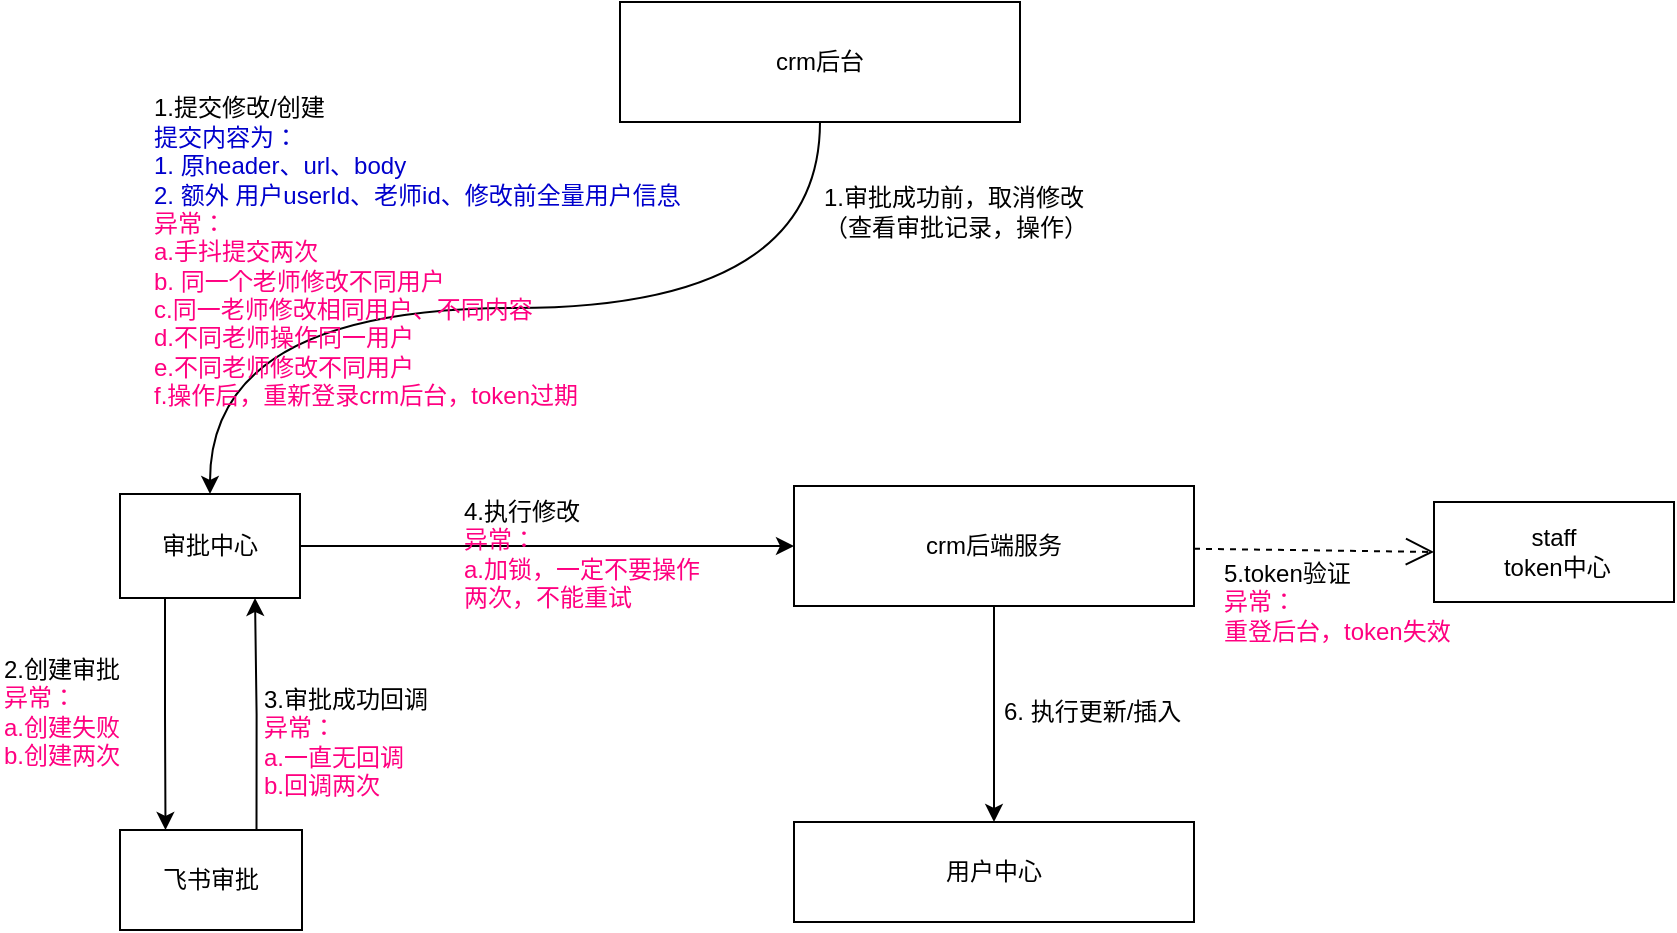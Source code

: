 <mxfile version="22.1.7" type="github">
  <diagram name="第 1 页" id="31AeGMw_1z83WCatpMYb">
    <mxGraphModel dx="2261" dy="756" grid="1" gridSize="10" guides="1" tooltips="1" connect="1" arrows="1" fold="1" page="1" pageScale="1" pageWidth="827" pageHeight="1169" math="0" shadow="0">
      <root>
        <mxCell id="0" />
        <mxCell id="1" parent="0" />
        <mxCell id="3wynmw63Yajw8kt6DfwZ-13" style="edgeStyle=orthogonalEdgeStyle;rounded=0;orthogonalLoop=1;jettySize=auto;html=1;exitX=0.5;exitY=1;exitDx=0;exitDy=0;entryX=0.5;entryY=0;entryDx=0;entryDy=0;curved=1;" edge="1" parent="1" source="3wynmw63Yajw8kt6DfwZ-1" target="3wynmw63Yajw8kt6DfwZ-3">
          <mxGeometry relative="1" as="geometry" />
        </mxCell>
        <mxCell id="3wynmw63Yajw8kt6DfwZ-1" value="crm后台" style="rounded=0;whiteSpace=wrap;html=1;" vertex="1" parent="1">
          <mxGeometry x="80" y="150" width="200" height="60" as="geometry" />
        </mxCell>
        <mxCell id="3wynmw63Yajw8kt6DfwZ-15" style="edgeStyle=orthogonalEdgeStyle;rounded=0;orthogonalLoop=1;jettySize=auto;html=1;exitX=1;exitY=0.5;exitDx=0;exitDy=0;entryX=0;entryY=0.5;entryDx=0;entryDy=0;" edge="1" parent="1" source="3wynmw63Yajw8kt6DfwZ-3" target="3wynmw63Yajw8kt6DfwZ-4">
          <mxGeometry relative="1" as="geometry" />
        </mxCell>
        <mxCell id="3wynmw63Yajw8kt6DfwZ-17" style="edgeStyle=orthogonalEdgeStyle;rounded=0;orthogonalLoop=1;jettySize=auto;html=1;exitX=0.25;exitY=1;exitDx=0;exitDy=0;entryX=0.25;entryY=0;entryDx=0;entryDy=0;" edge="1" parent="1" source="3wynmw63Yajw8kt6DfwZ-3" target="3wynmw63Yajw8kt6DfwZ-16">
          <mxGeometry relative="1" as="geometry" />
        </mxCell>
        <mxCell id="3wynmw63Yajw8kt6DfwZ-3" value="审批中心" style="rounded=0;whiteSpace=wrap;html=1;" vertex="1" parent="1">
          <mxGeometry x="-170" y="396" width="90" height="52" as="geometry" />
        </mxCell>
        <mxCell id="3wynmw63Yajw8kt6DfwZ-21" style="edgeStyle=orthogonalEdgeStyle;rounded=0;orthogonalLoop=1;jettySize=auto;html=1;exitX=0.5;exitY=1;exitDx=0;exitDy=0;" edge="1" parent="1" source="3wynmw63Yajw8kt6DfwZ-4" target="3wynmw63Yajw8kt6DfwZ-5">
          <mxGeometry relative="1" as="geometry" />
        </mxCell>
        <mxCell id="3wynmw63Yajw8kt6DfwZ-4" value="crm后端服务" style="rounded=0;whiteSpace=wrap;html=1;" vertex="1" parent="1">
          <mxGeometry x="167" y="392" width="200" height="60" as="geometry" />
        </mxCell>
        <mxCell id="3wynmw63Yajw8kt6DfwZ-5" value="用户中心" style="rounded=0;whiteSpace=wrap;html=1;" vertex="1" parent="1">
          <mxGeometry x="167" y="560" width="200" height="50" as="geometry" />
        </mxCell>
        <mxCell id="3wynmw63Yajw8kt6DfwZ-8" value="staff&lt;br&gt;&amp;nbsp;token中心" style="rounded=0;whiteSpace=wrap;html=1;" vertex="1" parent="1">
          <mxGeometry x="487" y="400" width="120" height="50" as="geometry" />
        </mxCell>
        <mxCell id="3wynmw63Yajw8kt6DfwZ-14" value="1.提交修改/创建&lt;br&gt;&lt;font color=&quot;#0000cc&quot;&gt;提交内容为：&lt;br style=&quot;border-color: var(--border-color);&quot;&gt;1. 原header、url、body&lt;br style=&quot;border-color: var(--border-color);&quot;&gt;2. 额外 用户userId、老师id、修改前全量用户信息&lt;br&gt;&lt;/font&gt;&lt;font color=&quot;#ff0080&quot;&gt;异常：&lt;br&gt;a.手抖提交两次&lt;br&gt;b.&amp;nbsp;同一个老师修改不同用户&lt;br&gt;c.同一老师修改相同用户、不同内容&lt;br&gt;d.不同老师操作同一用户&lt;br&gt;e.不同老师修改不同用户&lt;br&gt;f.操作后，重新登录crm后台，token过期&lt;/font&gt;" style="text;html=1;strokeColor=none;fillColor=none;align=left;verticalAlign=middle;whiteSpace=wrap;rounded=0;" vertex="1" parent="1">
          <mxGeometry x="-155" y="190" width="275" height="170" as="geometry" />
        </mxCell>
        <mxCell id="3wynmw63Yajw8kt6DfwZ-18" style="edgeStyle=orthogonalEdgeStyle;rounded=0;orthogonalLoop=1;jettySize=auto;html=1;exitX=0.75;exitY=0;exitDx=0;exitDy=0;entryX=0.75;entryY=1;entryDx=0;entryDy=0;" edge="1" parent="1" source="3wynmw63Yajw8kt6DfwZ-16" target="3wynmw63Yajw8kt6DfwZ-3">
          <mxGeometry relative="1" as="geometry" />
        </mxCell>
        <mxCell id="3wynmw63Yajw8kt6DfwZ-16" value="飞书审批" style="rounded=0;whiteSpace=wrap;html=1;" vertex="1" parent="1">
          <mxGeometry x="-170" y="564" width="91" height="50" as="geometry" />
        </mxCell>
        <mxCell id="3wynmw63Yajw8kt6DfwZ-25" value="" style="endArrow=open;endSize=12;dashed=1;html=1;rounded=0;entryX=0;entryY=0.5;entryDx=0;entryDy=0;" edge="1" parent="1" source="3wynmw63Yajw8kt6DfwZ-4" target="3wynmw63Yajw8kt6DfwZ-8">
          <mxGeometry width="160" relative="1" as="geometry">
            <mxPoint x="367" y="422" as="sourcePoint" />
            <mxPoint x="527" y="422" as="targetPoint" />
          </mxGeometry>
        </mxCell>
        <mxCell id="3wynmw63Yajw8kt6DfwZ-26" value="2.创建审批&lt;br&gt;&lt;font color=&quot;#ff0080&quot;&gt;异常：&lt;br&gt;a.创建失败&lt;br&gt;b.创建两次&lt;/font&gt;" style="text;html=1;strokeColor=none;fillColor=none;align=left;verticalAlign=middle;whiteSpace=wrap;rounded=0;" vertex="1" parent="1">
          <mxGeometry x="-230" y="470" width="100" height="70" as="geometry" />
        </mxCell>
        <mxCell id="3wynmw63Yajw8kt6DfwZ-28" value="3.审批成功回调&lt;br&gt;&lt;font color=&quot;#ff0080&quot;&gt;异常：&lt;br&gt;a.一直无回调&lt;br&gt;b.回调两次&lt;/font&gt;" style="text;html=1;strokeColor=none;fillColor=none;align=left;verticalAlign=middle;whiteSpace=wrap;rounded=0;" vertex="1" parent="1">
          <mxGeometry x="-100" y="490" width="90" height="60" as="geometry" />
        </mxCell>
        <mxCell id="3wynmw63Yajw8kt6DfwZ-31" value="1.审批成功前，取消修改&lt;br&gt;（查看审批记录，操作）" style="text;html=1;strokeColor=none;fillColor=none;align=left;verticalAlign=middle;whiteSpace=wrap;rounded=0;" vertex="1" parent="1">
          <mxGeometry x="180" y="230" width="150" height="50" as="geometry" />
        </mxCell>
        <mxCell id="3wynmw63Yajw8kt6DfwZ-34" value="4.执行修改&lt;br&gt;&lt;font color=&quot;#ff0080&quot;&gt;异常：&lt;br&gt;a.加锁，一定不要操作两次，不能重试&lt;/font&gt;" style="text;html=1;strokeColor=none;fillColor=none;align=left;verticalAlign=middle;whiteSpace=wrap;rounded=0;" vertex="1" parent="1">
          <mxGeometry y="396" width="120" height="60" as="geometry" />
        </mxCell>
        <mxCell id="3wynmw63Yajw8kt6DfwZ-35" value="5.token验证&lt;br&gt;&lt;font color=&quot;#ff0080&quot;&gt;异常：&lt;br&gt;重登后台，token失效&lt;br&gt;&lt;/font&gt;" style="text;html=1;strokeColor=none;fillColor=none;align=left;verticalAlign=middle;whiteSpace=wrap;rounded=0;" vertex="1" parent="1">
          <mxGeometry x="380" y="420" width="120" height="60" as="geometry" />
        </mxCell>
        <mxCell id="3wynmw63Yajw8kt6DfwZ-37" value="6. 执行更新/插入&lt;font color=&quot;#ff0080&quot;&gt;&lt;br&gt;&lt;/font&gt;" style="text;html=1;strokeColor=none;fillColor=none;align=left;verticalAlign=middle;whiteSpace=wrap;rounded=0;" vertex="1" parent="1">
          <mxGeometry x="270" y="475" width="120" height="60" as="geometry" />
        </mxCell>
      </root>
    </mxGraphModel>
  </diagram>
</mxfile>
